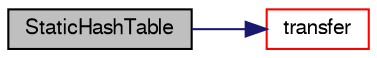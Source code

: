 digraph "StaticHashTable"
{
  bgcolor="transparent";
  edge [fontname="FreeSans",fontsize="10",labelfontname="FreeSans",labelfontsize="10"];
  node [fontname="FreeSans",fontsize="10",shape=record];
  rankdir="LR";
  Node138 [label="StaticHashTable",height=0.2,width=0.4,color="black", fillcolor="grey75", style="filled", fontcolor="black"];
  Node138 -> Node139 [color="midnightblue",fontsize="10",style="solid",fontname="FreeSans"];
  Node139 [label="transfer",height=0.2,width=0.4,color="red",URL="$a25738.html#a41f9c80cc8a418c7dee6f96625ada276",tooltip="Transfer the contents of the argument table into this table. "];
}
